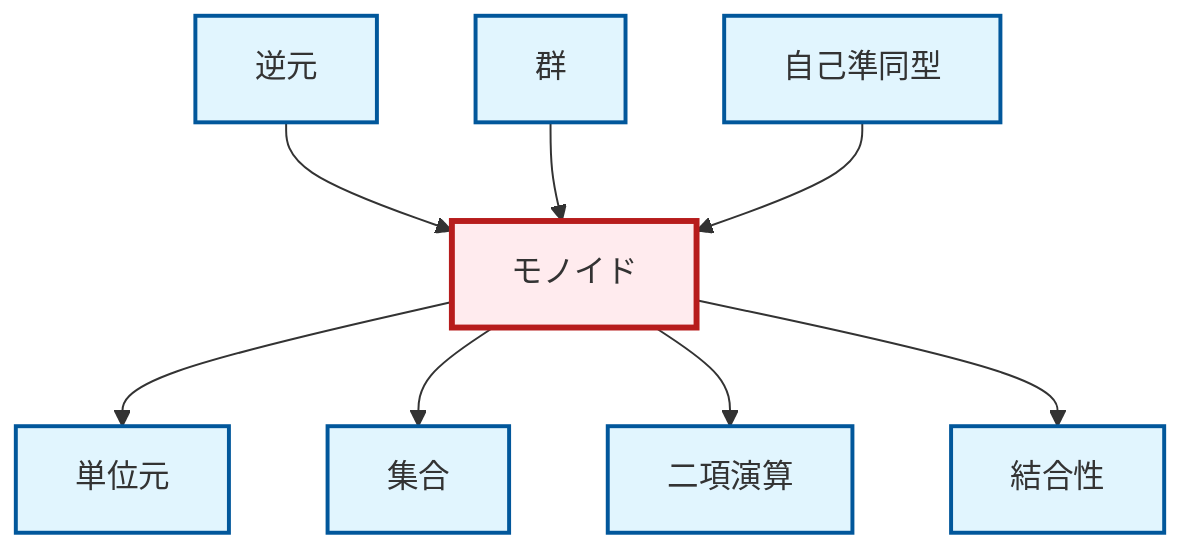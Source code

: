 graph TD
    classDef definition fill:#e1f5fe,stroke:#01579b,stroke-width:2px
    classDef theorem fill:#f3e5f5,stroke:#4a148c,stroke-width:2px
    classDef axiom fill:#fff3e0,stroke:#e65100,stroke-width:2px
    classDef example fill:#e8f5e9,stroke:#1b5e20,stroke-width:2px
    classDef current fill:#ffebee,stroke:#b71c1c,stroke-width:3px
    def-identity-element["単位元"]:::definition
    def-monoid["モノイド"]:::definition
    def-binary-operation["二項演算"]:::definition
    def-set["集合"]:::definition
    def-endomorphism["自己準同型"]:::definition
    def-inverse-element["逆元"]:::definition
    def-associativity["結合性"]:::definition
    def-group["群"]:::definition
    def-monoid --> def-identity-element
    def-inverse-element --> def-monoid
    def-monoid --> def-set
    def-group --> def-monoid
    def-monoid --> def-binary-operation
    def-endomorphism --> def-monoid
    def-monoid --> def-associativity
    class def-monoid current